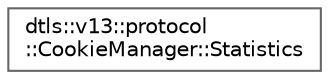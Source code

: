 digraph "Graphical Class Hierarchy"
{
 // LATEX_PDF_SIZE
  bgcolor="transparent";
  edge [fontname=Helvetica,fontsize=10,labelfontname=Helvetica,labelfontsize=10];
  node [fontname=Helvetica,fontsize=10,shape=box,height=0.2,width=0.4];
  rankdir="LR";
  Node0 [id="Node000000",label="dtls::v13::protocol\l::CookieManager::Statistics",height=0.2,width=0.4,color="grey40", fillcolor="white", style="filled",URL="$structdtls_1_1v13_1_1protocol_1_1CookieManager_1_1Statistics.html",tooltip="Get cookie manager statistics."];
}
